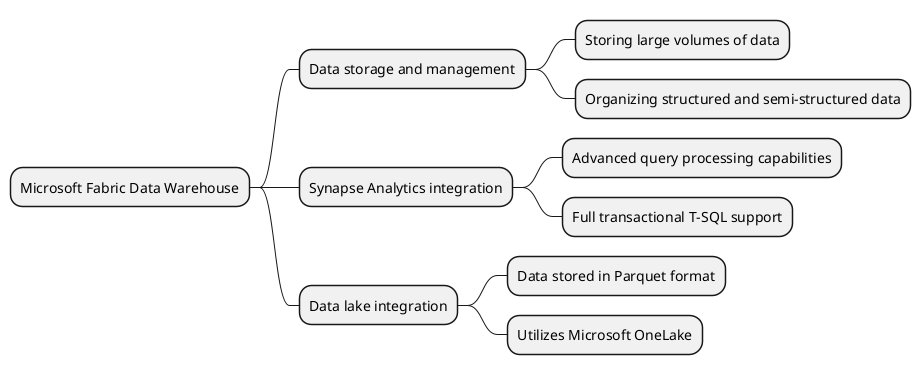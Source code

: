 @startmindmap
* Microsoft Fabric Data Warehouse
** Data storage and management
*** Storing large volumes of data
*** Organizing structured and semi-structured data
** Synapse Analytics integration
*** Advanced query processing capabilities
*** Full transactional T-SQL support
** Data lake integration
*** Data stored in Parquet format
*** Utilizes Microsoft OneLake
@endmindmap